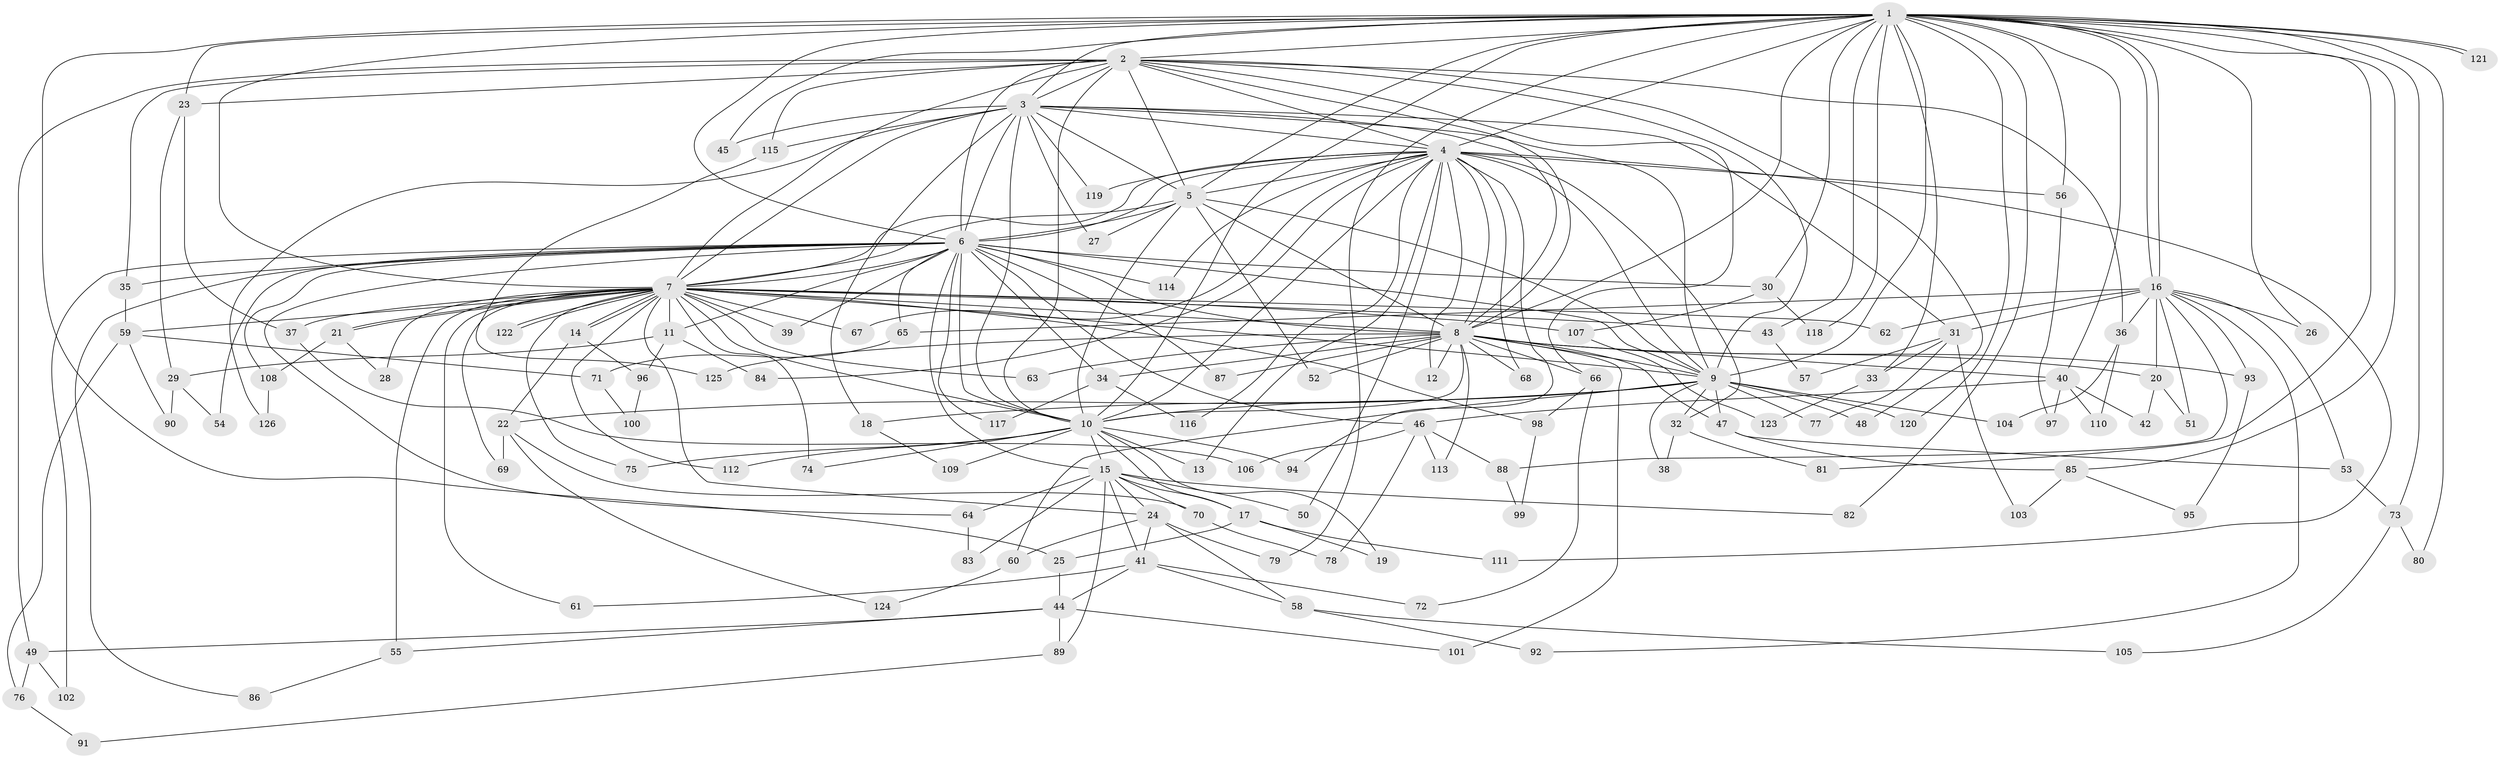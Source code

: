 // coarse degree distribution, {31: 0.010309278350515464, 13: 0.010309278350515464, 18: 0.010309278350515464, 16: 0.010309278350515464, 22: 0.010309278350515464, 40: 0.010309278350515464, 15: 0.010309278350515464, 5: 0.061855670103092786, 2: 0.4639175257731959, 4: 0.09278350515463918, 11: 0.010309278350515464, 12: 0.010309278350515464, 3: 0.20618556701030927, 7: 0.020618556701030927, 6: 0.041237113402061855, 1: 0.020618556701030927}
// Generated by graph-tools (version 1.1) at 2025/51/02/27/25 19:51:44]
// undirected, 126 vertices, 277 edges
graph export_dot {
graph [start="1"]
  node [color=gray90,style=filled];
  1;
  2;
  3;
  4;
  5;
  6;
  7;
  8;
  9;
  10;
  11;
  12;
  13;
  14;
  15;
  16;
  17;
  18;
  19;
  20;
  21;
  22;
  23;
  24;
  25;
  26;
  27;
  28;
  29;
  30;
  31;
  32;
  33;
  34;
  35;
  36;
  37;
  38;
  39;
  40;
  41;
  42;
  43;
  44;
  45;
  46;
  47;
  48;
  49;
  50;
  51;
  52;
  53;
  54;
  55;
  56;
  57;
  58;
  59;
  60;
  61;
  62;
  63;
  64;
  65;
  66;
  67;
  68;
  69;
  70;
  71;
  72;
  73;
  74;
  75;
  76;
  77;
  78;
  79;
  80;
  81;
  82;
  83;
  84;
  85;
  86;
  87;
  88;
  89;
  90;
  91;
  92;
  93;
  94;
  95;
  96;
  97;
  98;
  99;
  100;
  101;
  102;
  103;
  104;
  105;
  106;
  107;
  108;
  109;
  110;
  111;
  112;
  113;
  114;
  115;
  116;
  117;
  118;
  119;
  120;
  121;
  122;
  123;
  124;
  125;
  126;
  1 -- 2;
  1 -- 3;
  1 -- 4;
  1 -- 5;
  1 -- 6;
  1 -- 7;
  1 -- 8;
  1 -- 9;
  1 -- 10;
  1 -- 16;
  1 -- 16;
  1 -- 23;
  1 -- 25;
  1 -- 26;
  1 -- 30;
  1 -- 33;
  1 -- 40;
  1 -- 43;
  1 -- 45;
  1 -- 56;
  1 -- 73;
  1 -- 79;
  1 -- 80;
  1 -- 81;
  1 -- 82;
  1 -- 85;
  1 -- 118;
  1 -- 120;
  1 -- 121;
  1 -- 121;
  2 -- 3;
  2 -- 4;
  2 -- 5;
  2 -- 6;
  2 -- 7;
  2 -- 8;
  2 -- 9;
  2 -- 10;
  2 -- 23;
  2 -- 35;
  2 -- 36;
  2 -- 48;
  2 -- 49;
  2 -- 66;
  2 -- 115;
  3 -- 4;
  3 -- 5;
  3 -- 6;
  3 -- 7;
  3 -- 8;
  3 -- 9;
  3 -- 10;
  3 -- 18;
  3 -- 27;
  3 -- 31;
  3 -- 45;
  3 -- 115;
  3 -- 119;
  3 -- 126;
  4 -- 5;
  4 -- 6;
  4 -- 7;
  4 -- 8;
  4 -- 9;
  4 -- 10;
  4 -- 12;
  4 -- 13;
  4 -- 32;
  4 -- 50;
  4 -- 56;
  4 -- 67;
  4 -- 68;
  4 -- 84;
  4 -- 94;
  4 -- 111;
  4 -- 114;
  4 -- 116;
  4 -- 119;
  5 -- 6;
  5 -- 7;
  5 -- 8;
  5 -- 9;
  5 -- 10;
  5 -- 27;
  5 -- 52;
  6 -- 7;
  6 -- 8;
  6 -- 9;
  6 -- 10;
  6 -- 11;
  6 -- 15;
  6 -- 30;
  6 -- 34;
  6 -- 35;
  6 -- 39;
  6 -- 46;
  6 -- 54;
  6 -- 64;
  6 -- 65;
  6 -- 86;
  6 -- 87;
  6 -- 102;
  6 -- 108;
  6 -- 114;
  6 -- 117;
  7 -- 8;
  7 -- 9;
  7 -- 10;
  7 -- 11;
  7 -- 14;
  7 -- 14;
  7 -- 21;
  7 -- 21;
  7 -- 24;
  7 -- 28;
  7 -- 37;
  7 -- 39;
  7 -- 43;
  7 -- 55;
  7 -- 59;
  7 -- 61;
  7 -- 62;
  7 -- 63;
  7 -- 67;
  7 -- 69;
  7 -- 74;
  7 -- 75;
  7 -- 98;
  7 -- 107;
  7 -- 112;
  7 -- 122;
  7 -- 122;
  8 -- 9;
  8 -- 10;
  8 -- 12;
  8 -- 20;
  8 -- 34;
  8 -- 40;
  8 -- 47;
  8 -- 52;
  8 -- 63;
  8 -- 66;
  8 -- 68;
  8 -- 87;
  8 -- 93;
  8 -- 101;
  8 -- 113;
  8 -- 125;
  9 -- 10;
  9 -- 18;
  9 -- 22;
  9 -- 32;
  9 -- 38;
  9 -- 47;
  9 -- 48;
  9 -- 60;
  9 -- 77;
  9 -- 104;
  9 -- 120;
  10 -- 13;
  10 -- 15;
  10 -- 17;
  10 -- 19;
  10 -- 74;
  10 -- 75;
  10 -- 94;
  10 -- 109;
  10 -- 112;
  11 -- 29;
  11 -- 84;
  11 -- 96;
  14 -- 22;
  14 -- 96;
  15 -- 17;
  15 -- 24;
  15 -- 41;
  15 -- 50;
  15 -- 64;
  15 -- 70;
  15 -- 82;
  15 -- 83;
  15 -- 89;
  16 -- 20;
  16 -- 26;
  16 -- 31;
  16 -- 36;
  16 -- 51;
  16 -- 53;
  16 -- 62;
  16 -- 65;
  16 -- 88;
  16 -- 92;
  16 -- 93;
  17 -- 19;
  17 -- 25;
  17 -- 111;
  18 -- 109;
  20 -- 42;
  20 -- 51;
  21 -- 28;
  21 -- 108;
  22 -- 69;
  22 -- 70;
  22 -- 124;
  23 -- 29;
  23 -- 37;
  24 -- 41;
  24 -- 58;
  24 -- 60;
  24 -- 79;
  25 -- 44;
  29 -- 54;
  29 -- 90;
  30 -- 107;
  30 -- 118;
  31 -- 33;
  31 -- 57;
  31 -- 77;
  31 -- 103;
  32 -- 38;
  32 -- 81;
  33 -- 123;
  34 -- 116;
  34 -- 117;
  35 -- 59;
  36 -- 104;
  36 -- 110;
  37 -- 106;
  40 -- 42;
  40 -- 46;
  40 -- 97;
  40 -- 110;
  41 -- 44;
  41 -- 58;
  41 -- 61;
  41 -- 72;
  43 -- 57;
  44 -- 49;
  44 -- 55;
  44 -- 89;
  44 -- 101;
  46 -- 78;
  46 -- 88;
  46 -- 106;
  46 -- 113;
  47 -- 53;
  47 -- 85;
  49 -- 76;
  49 -- 102;
  53 -- 73;
  55 -- 86;
  56 -- 97;
  58 -- 92;
  58 -- 105;
  59 -- 71;
  59 -- 76;
  59 -- 90;
  60 -- 124;
  64 -- 83;
  65 -- 71;
  66 -- 72;
  66 -- 98;
  70 -- 78;
  71 -- 100;
  73 -- 80;
  73 -- 105;
  76 -- 91;
  85 -- 95;
  85 -- 103;
  88 -- 99;
  89 -- 91;
  93 -- 95;
  96 -- 100;
  98 -- 99;
  107 -- 123;
  108 -- 126;
  115 -- 125;
}

